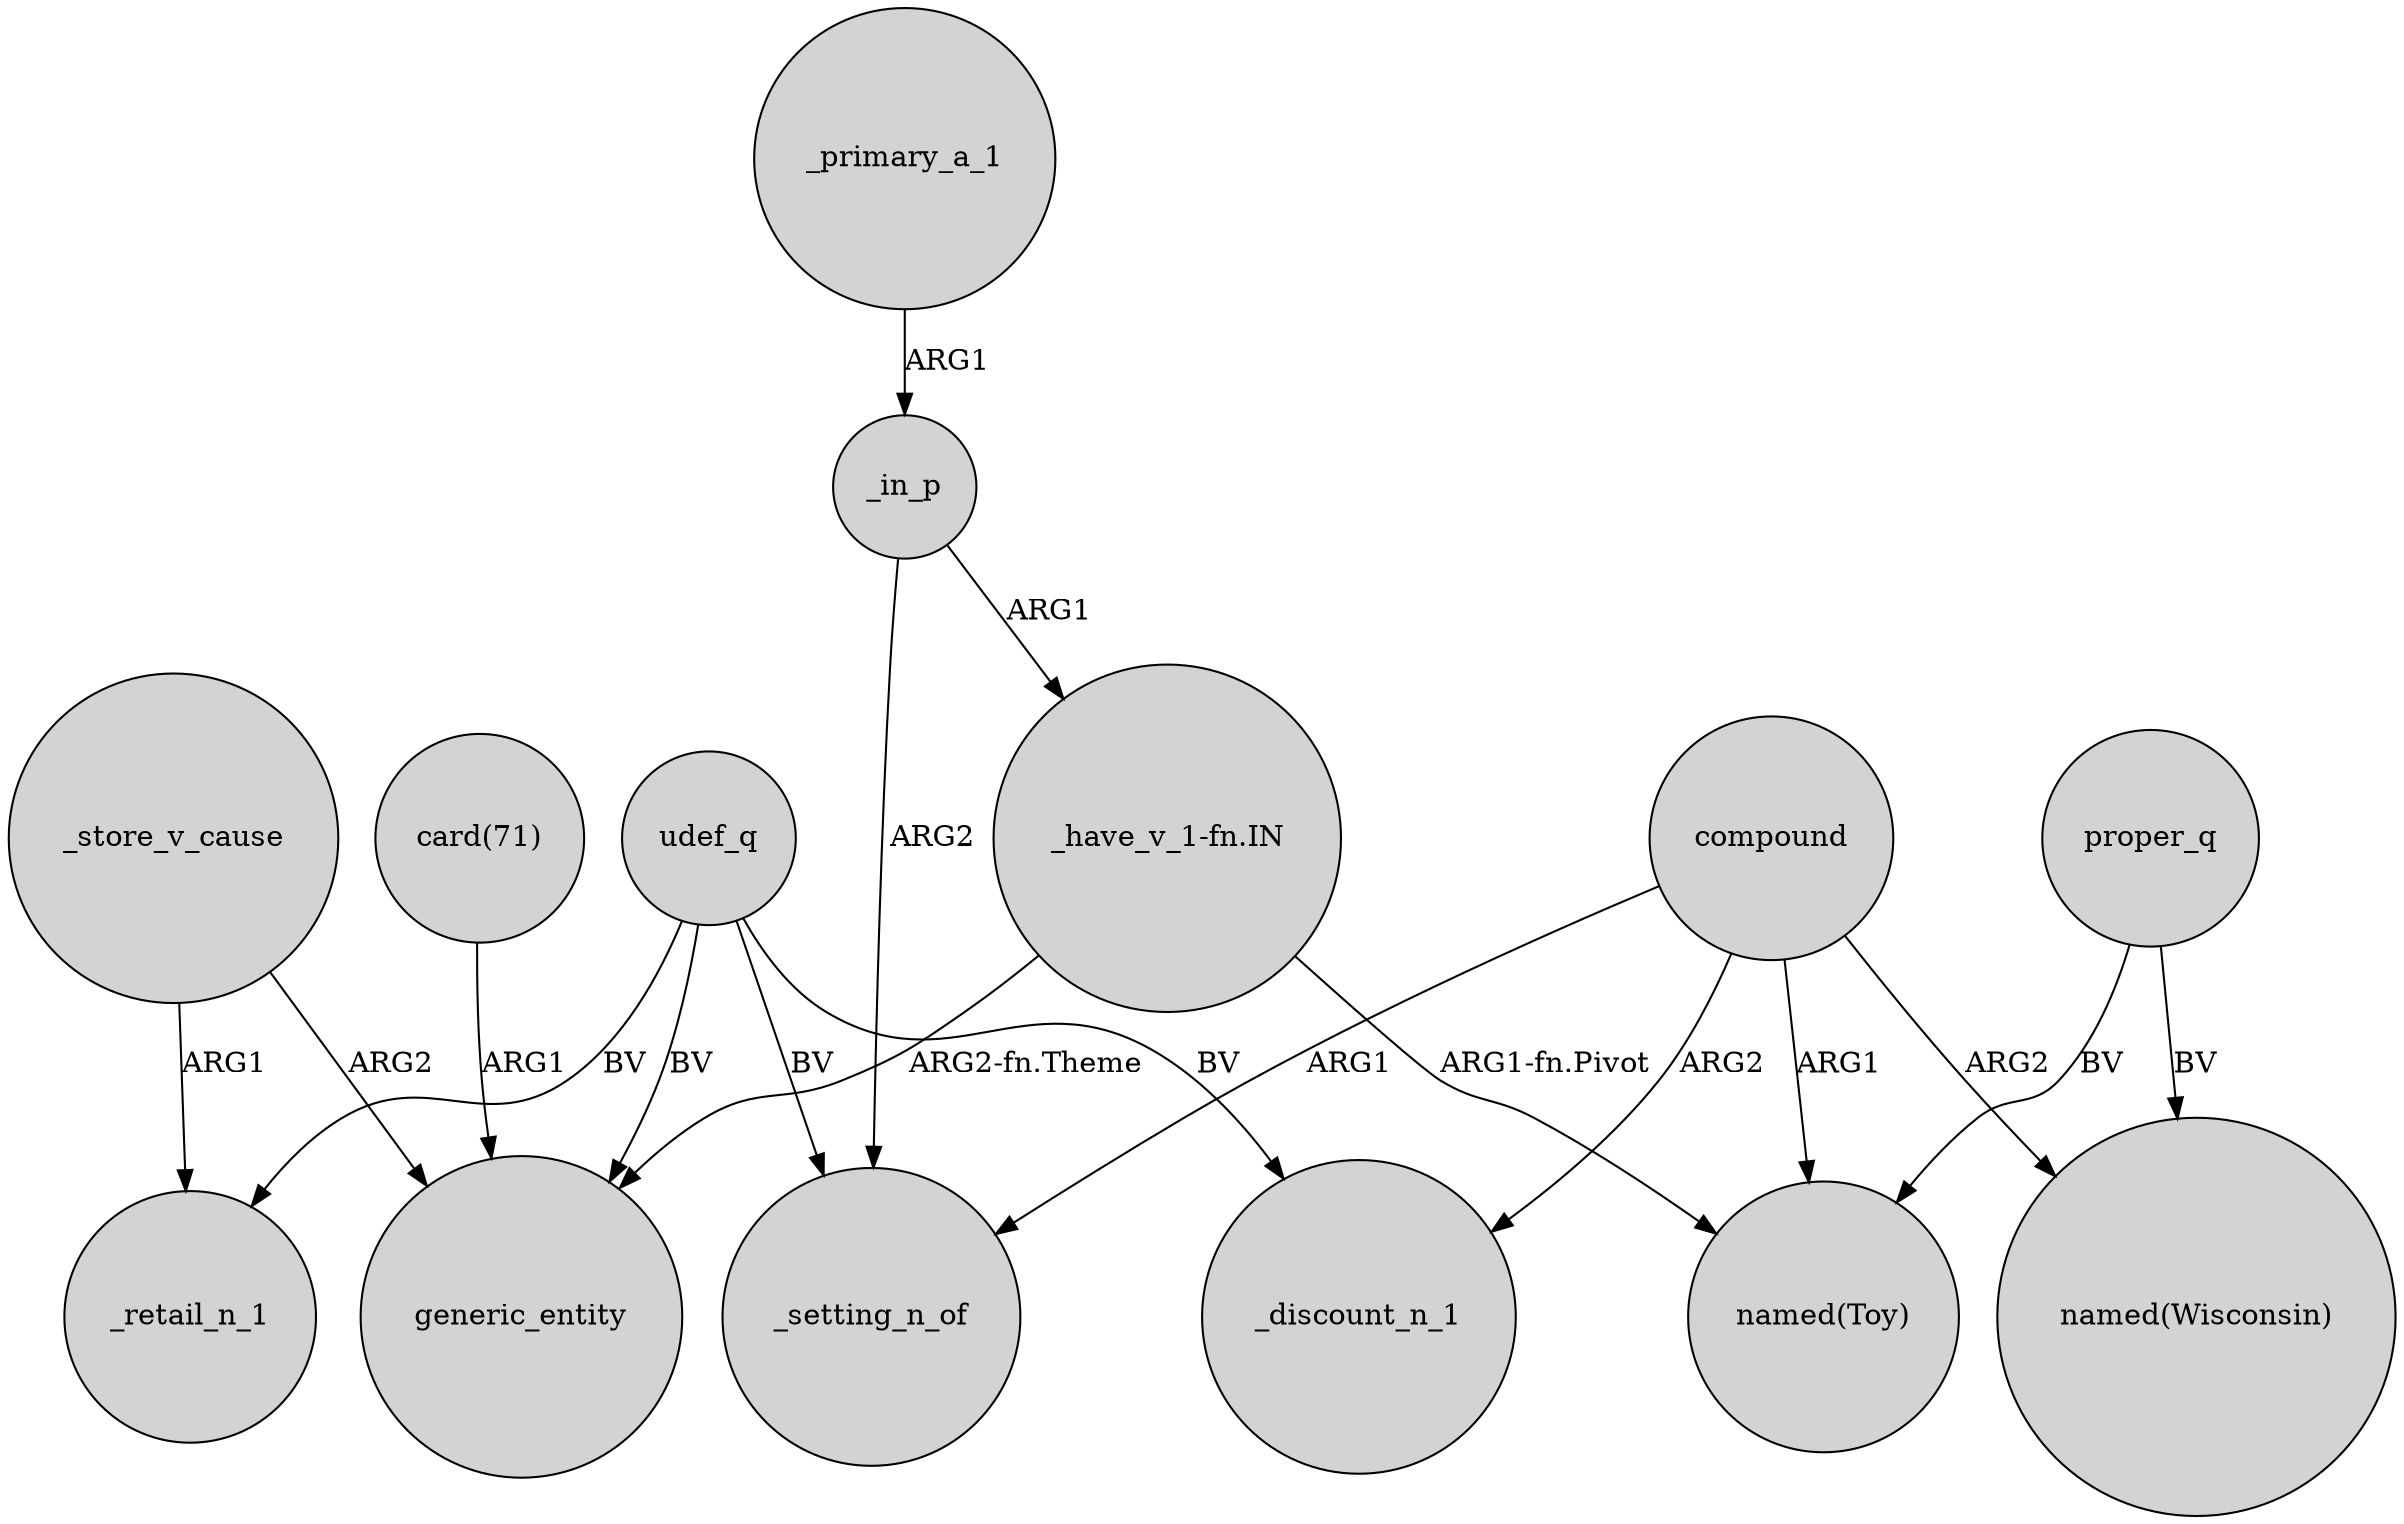digraph {
	node [shape=circle style=filled]
	udef_q -> _setting_n_of [label=BV]
	proper_q -> "named(Wisconsin)" [label=BV]
	udef_q -> _retail_n_1 [label=BV]
	_store_v_cause -> generic_entity [label=ARG2]
	_store_v_cause -> _retail_n_1 [label=ARG1]
	udef_q -> generic_entity [label=BV]
	_in_p -> _setting_n_of [label=ARG2]
	"card(71)" -> generic_entity [label=ARG1]
	proper_q -> "named(Toy)" [label=BV]
	"_have_v_1-fn.IN" -> "named(Toy)" [label="ARG1-fn.Pivot"]
	compound -> _setting_n_of [label=ARG1]
	compound -> _discount_n_1 [label=ARG2]
	udef_q -> _discount_n_1 [label=BV]
	compound -> "named(Toy)" [label=ARG1]
	_in_p -> "_have_v_1-fn.IN" [label=ARG1]
	compound -> "named(Wisconsin)" [label=ARG2]
	_primary_a_1 -> _in_p [label=ARG1]
	"_have_v_1-fn.IN" -> generic_entity [label="ARG2-fn.Theme"]
}
